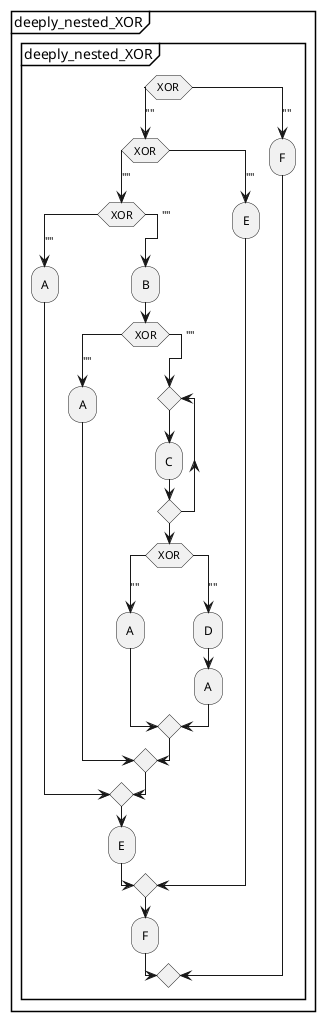 @startuml
    partition "deeply_nested_XOR" {
        group "deeply_nested_XOR"
            switch (XOR)
                case ("")
                    switch (XOR)
                        case ("")
                            switch (XOR)
                                case ("")
                                    :A;
                                case ("")
                                    :B;
                                    switch (XOR)
                                        case ("")
                                            :A;
                                        case ("")
                                            repeat
                                                :C;
                                            repeat while
                                            switch (XOR)
                                                case ("")
                                                    :A;
                                                case ("")
                                                    :D;
                                                    :A;
                                            endswitch
                                    endswitch
                            endswitch
                            :E;
                        case ("")
                            :E;
                    endswitch
                    :F;
                case ("")
                    :F;
            endswitch
        end group
    }
@enduml
